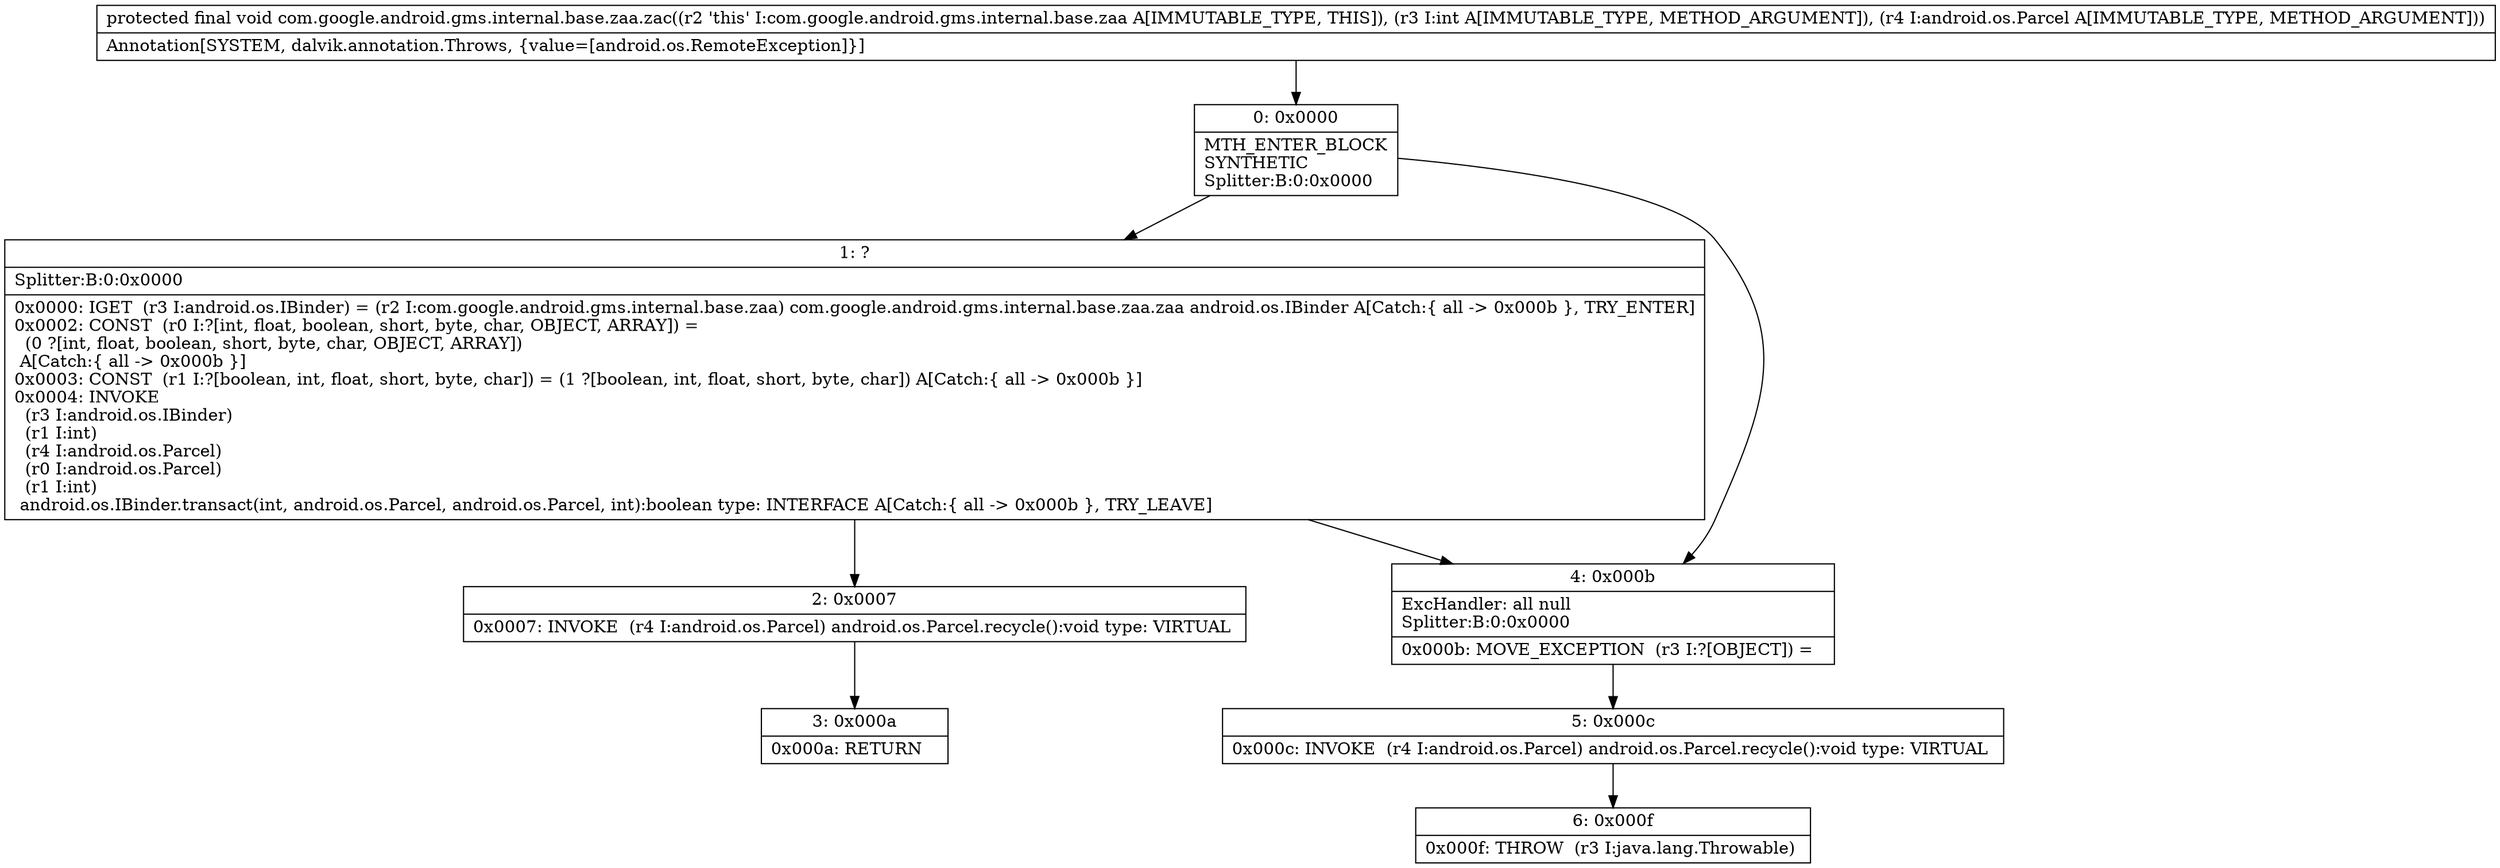 digraph "CFG forcom.google.android.gms.internal.base.zaa.zac(ILandroid\/os\/Parcel;)V" {
Node_0 [shape=record,label="{0\:\ 0x0000|MTH_ENTER_BLOCK\lSYNTHETIC\lSplitter:B:0:0x0000\l}"];
Node_1 [shape=record,label="{1\:\ ?|Splitter:B:0:0x0000\l|0x0000: IGET  (r3 I:android.os.IBinder) = (r2 I:com.google.android.gms.internal.base.zaa) com.google.android.gms.internal.base.zaa.zaa android.os.IBinder A[Catch:\{ all \-\> 0x000b \}, TRY_ENTER]\l0x0002: CONST  (r0 I:?[int, float, boolean, short, byte, char, OBJECT, ARRAY]) = \l  (0 ?[int, float, boolean, short, byte, char, OBJECT, ARRAY])\l A[Catch:\{ all \-\> 0x000b \}]\l0x0003: CONST  (r1 I:?[boolean, int, float, short, byte, char]) = (1 ?[boolean, int, float, short, byte, char]) A[Catch:\{ all \-\> 0x000b \}]\l0x0004: INVOKE  \l  (r3 I:android.os.IBinder)\l  (r1 I:int)\l  (r4 I:android.os.Parcel)\l  (r0 I:android.os.Parcel)\l  (r1 I:int)\l android.os.IBinder.transact(int, android.os.Parcel, android.os.Parcel, int):boolean type: INTERFACE A[Catch:\{ all \-\> 0x000b \}, TRY_LEAVE]\l}"];
Node_2 [shape=record,label="{2\:\ 0x0007|0x0007: INVOKE  (r4 I:android.os.Parcel) android.os.Parcel.recycle():void type: VIRTUAL \l}"];
Node_3 [shape=record,label="{3\:\ 0x000a|0x000a: RETURN   \l}"];
Node_4 [shape=record,label="{4\:\ 0x000b|ExcHandler: all null\lSplitter:B:0:0x0000\l|0x000b: MOVE_EXCEPTION  (r3 I:?[OBJECT]) =  \l}"];
Node_5 [shape=record,label="{5\:\ 0x000c|0x000c: INVOKE  (r4 I:android.os.Parcel) android.os.Parcel.recycle():void type: VIRTUAL \l}"];
Node_6 [shape=record,label="{6\:\ 0x000f|0x000f: THROW  (r3 I:java.lang.Throwable) \l}"];
MethodNode[shape=record,label="{protected final void com.google.android.gms.internal.base.zaa.zac((r2 'this' I:com.google.android.gms.internal.base.zaa A[IMMUTABLE_TYPE, THIS]), (r3 I:int A[IMMUTABLE_TYPE, METHOD_ARGUMENT]), (r4 I:android.os.Parcel A[IMMUTABLE_TYPE, METHOD_ARGUMENT]))  | Annotation[SYSTEM, dalvik.annotation.Throws, \{value=[android.os.RemoteException]\}]\l}"];
MethodNode -> Node_0;
Node_0 -> Node_1;
Node_0 -> Node_4;
Node_1 -> Node_2;
Node_1 -> Node_4;
Node_2 -> Node_3;
Node_4 -> Node_5;
Node_5 -> Node_6;
}

